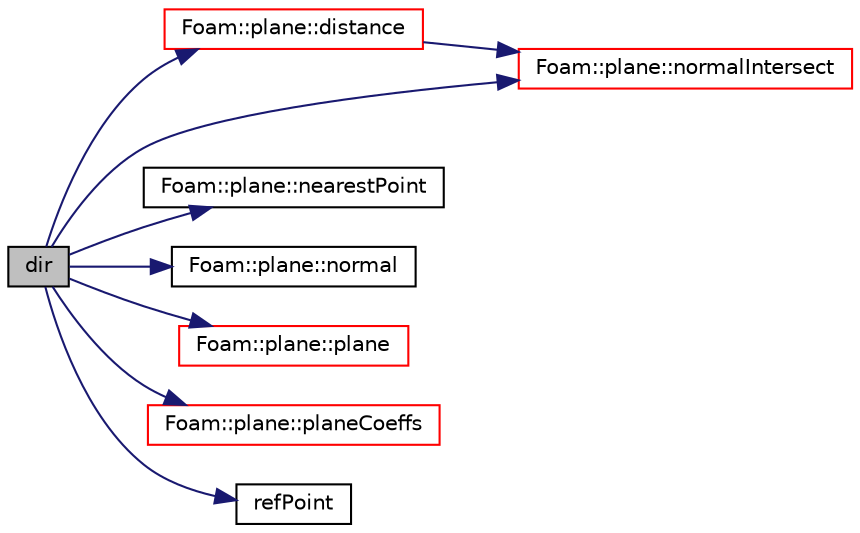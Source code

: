 digraph "dir"
{
  bgcolor="transparent";
  edge [fontname="Helvetica",fontsize="10",labelfontname="Helvetica",labelfontsize="10"];
  node [fontname="Helvetica",fontsize="10",shape=record];
  rankdir="LR";
  Node1 [label="dir",height=0.2,width=0.4,color="black", fillcolor="grey75", style="filled", fontcolor="black"];
  Node1 -> Node2 [color="midnightblue",fontsize="10",style="solid",fontname="Helvetica"];
  Node2 [label="Foam::plane::distance",height=0.2,width=0.4,color="red",URL="$a01858.html#a623f331f1e24fb59768ace0c38249254",tooltip="Return distance from the given point to the plane. "];
  Node2 -> Node3 [color="midnightblue",fontsize="10",style="solid",fontname="Helvetica"];
  Node3 [label="Foam::plane::normalIntersect",height=0.2,width=0.4,color="red",URL="$a01858.html#a79325c1b59a852ad033e69f38bf2ceb8",tooltip="Return cut coefficient for plane and line defined by. "];
  Node1 -> Node4 [color="midnightblue",fontsize="10",style="solid",fontname="Helvetica"];
  Node4 [label="Foam::plane::nearestPoint",height=0.2,width=0.4,color="black",URL="$a01858.html#a47333e47565f2b78d23e0ad557035a43",tooltip="Return nearest point in the plane for the given point. "];
  Node1 -> Node5 [color="midnightblue",fontsize="10",style="solid",fontname="Helvetica"];
  Node5 [label="Foam::plane::normal",height=0.2,width=0.4,color="black",URL="$a01858.html#a31d08bbb63199f5077b5763f1144d365",tooltip="Return plane normal. "];
  Node1 -> Node3 [color="midnightblue",fontsize="10",style="solid",fontname="Helvetica"];
  Node1 -> Node6 [color="midnightblue",fontsize="10",style="solid",fontname="Helvetica"];
  Node6 [label="Foam::plane::plane",height=0.2,width=0.4,color="red",URL="$a01858.html#a42438e62ad9f8e37cc87eff3131cea81",tooltip="Construct from normal vector through the origin. "];
  Node1 -> Node7 [color="midnightblue",fontsize="10",style="solid",fontname="Helvetica"];
  Node7 [label="Foam::plane::planeCoeffs",height=0.2,width=0.4,color="red",URL="$a01858.html#a377828bb6f20ab8088df97eb43150e41",tooltip="Return coefficients for the. "];
  Node1 -> Node8 [color="midnightblue",fontsize="10",style="solid",fontname="Helvetica"];
  Node8 [label="refPoint",height=0.2,width=0.4,color="black",URL="$a02078.html#ad182cb540a9a495641171fbb5fe6aa72"];
}
